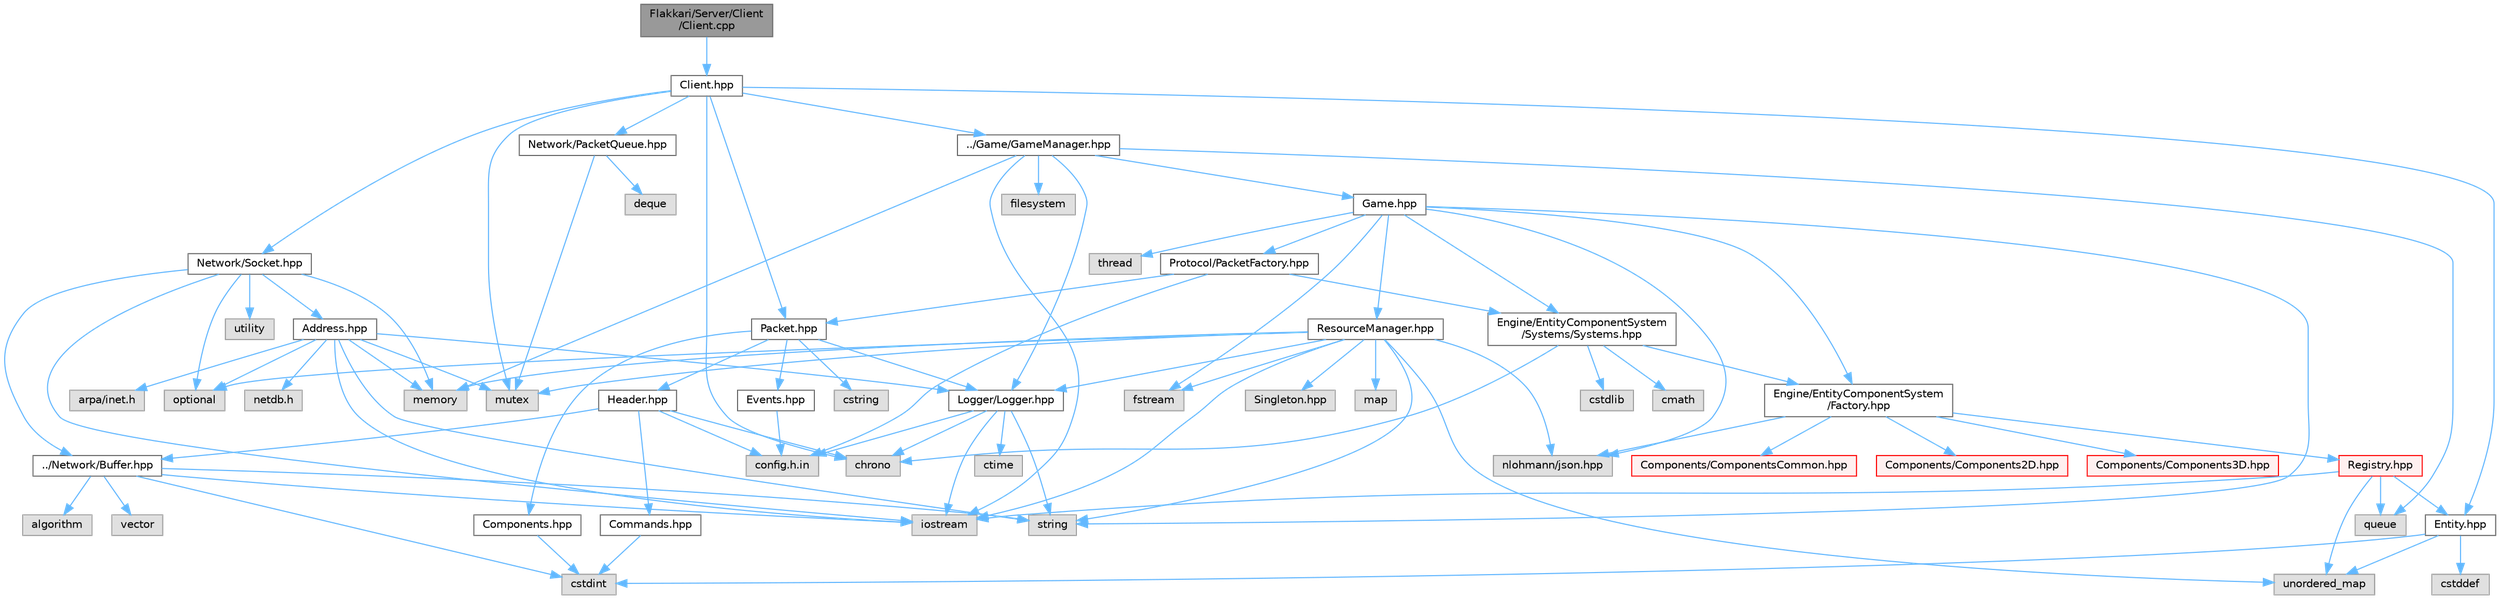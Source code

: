 digraph "Flakkari/Server/Client/Client.cpp"
{
 // LATEX_PDF_SIZE
  bgcolor="transparent";
  edge [fontname=Helvetica,fontsize=10,labelfontname=Helvetica,labelfontsize=10];
  node [fontname=Helvetica,fontsize=10,shape=box,height=0.2,width=0.4];
  Node1 [id="Node000001",label="Flakkari/Server/Client\l/Client.cpp",height=0.2,width=0.4,color="gray40", fillcolor="grey60", style="filled", fontcolor="black",tooltip=" "];
  Node1 -> Node2 [id="edge1_Node000001_Node000002",color="steelblue1",style="solid",tooltip=" "];
  Node2 [id="Node000002",label="Client.hpp",height=0.2,width=0.4,color="grey40", fillcolor="white", style="filled",URL="$d3/d8e/Client_8hpp.html",tooltip=" "];
  Node2 -> Node3 [id="edge2_Node000002_Node000003",color="steelblue1",style="solid",tooltip=" "];
  Node3 [id="Node000003",label="chrono",height=0.2,width=0.4,color="grey60", fillcolor="#E0E0E0", style="filled",tooltip=" "];
  Node2 -> Node4 [id="edge3_Node000002_Node000004",color="steelblue1",style="solid",tooltip=" "];
  Node4 [id="Node000004",label="mutex",height=0.2,width=0.4,color="grey60", fillcolor="#E0E0E0", style="filled",tooltip=" "];
  Node2 -> Node5 [id="edge4_Node000002_Node000005",color="steelblue1",style="solid",tooltip=" "];
  Node5 [id="Node000005",label="../Game/GameManager.hpp",height=0.2,width=0.4,color="grey40", fillcolor="white", style="filled",URL="$d6/d27/GameManager_8hpp.html",tooltip=" "];
  Node5 -> Node6 [id="edge5_Node000005_Node000006",color="steelblue1",style="solid",tooltip=" "];
  Node6 [id="Node000006",label="filesystem",height=0.2,width=0.4,color="grey60", fillcolor="#E0E0E0", style="filled",tooltip=" "];
  Node5 -> Node7 [id="edge6_Node000005_Node000007",color="steelblue1",style="solid",tooltip=" "];
  Node7 [id="Node000007",label="iostream",height=0.2,width=0.4,color="grey60", fillcolor="#E0E0E0", style="filled",tooltip=" "];
  Node5 -> Node8 [id="edge7_Node000005_Node000008",color="steelblue1",style="solid",tooltip=" "];
  Node8 [id="Node000008",label="memory",height=0.2,width=0.4,color="grey60", fillcolor="#E0E0E0", style="filled",tooltip=" "];
  Node5 -> Node9 [id="edge8_Node000005_Node000009",color="steelblue1",style="solid",tooltip=" "];
  Node9 [id="Node000009",label="queue",height=0.2,width=0.4,color="grey60", fillcolor="#E0E0E0", style="filled",tooltip=" "];
  Node5 -> Node10 [id="edge9_Node000005_Node000010",color="steelblue1",style="solid",tooltip=" "];
  Node10 [id="Node000010",label="Game.hpp",height=0.2,width=0.4,color="grey40", fillcolor="white", style="filled",URL="$d5/d4b/Game_8hpp.html",tooltip=" "];
  Node10 -> Node11 [id="edge10_Node000010_Node000011",color="steelblue1",style="solid",tooltip=" "];
  Node11 [id="Node000011",label="fstream",height=0.2,width=0.4,color="grey60", fillcolor="#E0E0E0", style="filled",tooltip=" "];
  Node10 -> Node12 [id="edge11_Node000010_Node000012",color="steelblue1",style="solid",tooltip=" "];
  Node12 [id="Node000012",label="nlohmann/json.hpp",height=0.2,width=0.4,color="grey60", fillcolor="#E0E0E0", style="filled",tooltip=" "];
  Node10 -> Node13 [id="edge12_Node000010_Node000013",color="steelblue1",style="solid",tooltip=" "];
  Node13 [id="Node000013",label="string",height=0.2,width=0.4,color="grey60", fillcolor="#E0E0E0", style="filled",tooltip=" "];
  Node10 -> Node14 [id="edge13_Node000010_Node000014",color="steelblue1",style="solid",tooltip=" "];
  Node14 [id="Node000014",label="thread",height=0.2,width=0.4,color="grey60", fillcolor="#E0E0E0", style="filled",tooltip=" "];
  Node10 -> Node15 [id="edge14_Node000010_Node000015",color="steelblue1",style="solid",tooltip=" "];
  Node15 [id="Node000015",label="Engine/EntityComponentSystem\l/Factory.hpp",height=0.2,width=0.4,color="grey40", fillcolor="white", style="filled",URL="$d5/d03/Factory_8hpp.html",tooltip=" "];
  Node15 -> Node12 [id="edge15_Node000015_Node000012",color="steelblue1",style="solid",tooltip=" "];
  Node15 -> Node16 [id="edge16_Node000015_Node000016",color="steelblue1",style="solid",tooltip=" "];
  Node16 [id="Node000016",label="Registry.hpp",height=0.2,width=0.4,color="red", fillcolor="#FFF0F0", style="filled",URL="$db/dd1/Registry_8hpp.html",tooltip=" "];
  Node16 -> Node17 [id="edge17_Node000016_Node000017",color="steelblue1",style="solid",tooltip=" "];
  Node17 [id="Node000017",label="Entity.hpp",height=0.2,width=0.4,color="grey40", fillcolor="white", style="filled",URL="$de/da6/Entity_8hpp.html",tooltip=" "];
  Node17 -> Node18 [id="edge18_Node000017_Node000018",color="steelblue1",style="solid",tooltip=" "];
  Node18 [id="Node000018",label="cstddef",height=0.2,width=0.4,color="grey60", fillcolor="#E0E0E0", style="filled",tooltip=" "];
  Node17 -> Node19 [id="edge19_Node000017_Node000019",color="steelblue1",style="solid",tooltip=" "];
  Node19 [id="Node000019",label="cstdint",height=0.2,width=0.4,color="grey60", fillcolor="#E0E0E0", style="filled",tooltip=" "];
  Node17 -> Node20 [id="edge20_Node000017_Node000020",color="steelblue1",style="solid",tooltip=" "];
  Node20 [id="Node000020",label="unordered_map",height=0.2,width=0.4,color="grey60", fillcolor="#E0E0E0", style="filled",tooltip=" "];
  Node16 -> Node7 [id="edge21_Node000016_Node000007",color="steelblue1",style="solid",tooltip=" "];
  Node16 -> Node9 [id="edge22_Node000016_Node000009",color="steelblue1",style="solid",tooltip=" "];
  Node16 -> Node20 [id="edge23_Node000016_Node000020",color="steelblue1",style="solid",tooltip=" "];
  Node15 -> Node31 [id="edge24_Node000015_Node000031",color="steelblue1",style="solid",tooltip=" "];
  Node31 [id="Node000031",label="Components/Components2D.hpp",height=0.2,width=0.4,color="red", fillcolor="#FFF0F0", style="filled",URL="$d0/d43/Components2D_8hpp.html",tooltip=" "];
  Node15 -> Node40 [id="edge25_Node000015_Node000040",color="steelblue1",style="solid",tooltip=" "];
  Node40 [id="Node000040",label="Components/Components3D.hpp",height=0.2,width=0.4,color="red", fillcolor="#FFF0F0", style="filled",URL="$df/d72/Components3D_8hpp.html",tooltip=" "];
  Node15 -> Node47 [id="edge26_Node000015_Node000047",color="steelblue1",style="solid",tooltip=" "];
  Node47 [id="Node000047",label="Components/ComponentsCommon.hpp",height=0.2,width=0.4,color="red", fillcolor="#FFF0F0", style="filled",URL="$d1/d37/ComponentsCommon_8hpp.html",tooltip=" "];
  Node10 -> Node62 [id="edge27_Node000010_Node000062",color="steelblue1",style="solid",tooltip=" "];
  Node62 [id="Node000062",label="Engine/EntityComponentSystem\l/Systems/Systems.hpp",height=0.2,width=0.4,color="grey40", fillcolor="white", style="filled",URL="$d8/d3d/Systems_8hpp.html",tooltip=" "];
  Node62 -> Node15 [id="edge28_Node000062_Node000015",color="steelblue1",style="solid",tooltip=" "];
  Node62 -> Node3 [id="edge29_Node000062_Node000003",color="steelblue1",style="solid",tooltip=" "];
  Node62 -> Node34 [id="edge30_Node000062_Node000034",color="steelblue1",style="solid",tooltip=" "];
  Node34 [id="Node000034",label="cmath",height=0.2,width=0.4,color="grey60", fillcolor="#E0E0E0", style="filled",tooltip=" "];
  Node62 -> Node63 [id="edge31_Node000062_Node000063",color="steelblue1",style="solid",tooltip=" "];
  Node63 [id="Node000063",label="cstdlib",height=0.2,width=0.4,color="grey60", fillcolor="#E0E0E0", style="filled",tooltip=" "];
  Node10 -> Node64 [id="edge32_Node000010_Node000064",color="steelblue1",style="solid",tooltip=" "];
  Node64 [id="Node000064",label="Protocol/PacketFactory.hpp",height=0.2,width=0.4,color="grey40", fillcolor="white", style="filled",URL="$d7/d61/PacketFactory_8hpp.html",tooltip=" "];
  Node64 -> Node35 [id="edge33_Node000064_Node000035",color="steelblue1",style="solid",tooltip=" "];
  Node35 [id="Node000035",label="config.h.in",height=0.2,width=0.4,color="grey60", fillcolor="#E0E0E0", style="filled",tooltip=" "];
  Node64 -> Node62 [id="edge34_Node000064_Node000062",color="steelblue1",style="solid",tooltip=" "];
  Node64 -> Node65 [id="edge35_Node000064_Node000065",color="steelblue1",style="solid",tooltip=" "];
  Node65 [id="Node000065",label="Packet.hpp",height=0.2,width=0.4,color="grey40", fillcolor="white", style="filled",URL="$db/d1b/Packet_8hpp.html",tooltip=" "];
  Node65 -> Node66 [id="edge36_Node000065_Node000066",color="steelblue1",style="solid",tooltip=" "];
  Node66 [id="Node000066",label="Components.hpp",height=0.2,width=0.4,color="grey40", fillcolor="white", style="filled",URL="$d1/d3b/Components_8hpp.html",tooltip=" "];
  Node66 -> Node19 [id="edge37_Node000066_Node000019",color="steelblue1",style="solid",tooltip=" "];
  Node65 -> Node67 [id="edge38_Node000065_Node000067",color="steelblue1",style="solid",tooltip=" "];
  Node67 [id="Node000067",label="Events.hpp",height=0.2,width=0.4,color="grey40", fillcolor="white", style="filled",URL="$d0/d4e/Events_8hpp.html",tooltip=" "];
  Node67 -> Node35 [id="edge39_Node000067_Node000035",color="steelblue1",style="solid",tooltip=" "];
  Node65 -> Node68 [id="edge40_Node000065_Node000068",color="steelblue1",style="solid",tooltip=" "];
  Node68 [id="Node000068",label="Header.hpp",height=0.2,width=0.4,color="grey40", fillcolor="white", style="filled",URL="$d4/d64/Header_8hpp.html",tooltip=" "];
  Node68 -> Node35 [id="edge41_Node000068_Node000035",color="steelblue1",style="solid",tooltip=" "];
  Node68 -> Node69 [id="edge42_Node000068_Node000069",color="steelblue1",style="solid",tooltip=" "];
  Node69 [id="Node000069",label="../Network/Buffer.hpp",height=0.2,width=0.4,color="grey40", fillcolor="white", style="filled",URL="$d8/d36/Buffer_8hpp.html",tooltip=" "];
  Node69 -> Node22 [id="edge43_Node000069_Node000022",color="steelblue1",style="solid",tooltip=" "];
  Node22 [id="Node000022",label="algorithm",height=0.2,width=0.4,color="grey60", fillcolor="#E0E0E0", style="filled",tooltip=" "];
  Node69 -> Node19 [id="edge44_Node000069_Node000019",color="steelblue1",style="solid",tooltip=" "];
  Node69 -> Node7 [id="edge45_Node000069_Node000007",color="steelblue1",style="solid",tooltip=" "];
  Node69 -> Node13 [id="edge46_Node000069_Node000013",color="steelblue1",style="solid",tooltip=" "];
  Node69 -> Node25 [id="edge47_Node000069_Node000025",color="steelblue1",style="solid",tooltip=" "];
  Node25 [id="Node000025",label="vector",height=0.2,width=0.4,color="grey60", fillcolor="#E0E0E0", style="filled",tooltip=" "];
  Node68 -> Node70 [id="edge48_Node000068_Node000070",color="steelblue1",style="solid",tooltip=" "];
  Node70 [id="Node000070",label="Commands.hpp",height=0.2,width=0.4,color="grey40", fillcolor="white", style="filled",URL="$dc/d4b/Commands_8hpp.html",tooltip=" "];
  Node70 -> Node19 [id="edge49_Node000070_Node000019",color="steelblue1",style="solid",tooltip=" "];
  Node68 -> Node3 [id="edge50_Node000068_Node000003",color="steelblue1",style="solid",tooltip=" "];
  Node65 -> Node71 [id="edge51_Node000065_Node000071",color="steelblue1",style="solid",tooltip=" "];
  Node71 [id="Node000071",label="Logger/Logger.hpp",height=0.2,width=0.4,color="grey40", fillcolor="white", style="filled",URL="$d9/d11/Logger_8hpp.html",tooltip=" "];
  Node71 -> Node35 [id="edge52_Node000071_Node000035",color="steelblue1",style="solid",tooltip=" "];
  Node71 -> Node3 [id="edge53_Node000071_Node000003",color="steelblue1",style="solid",tooltip=" "];
  Node71 -> Node72 [id="edge54_Node000071_Node000072",color="steelblue1",style="solid",tooltip=" "];
  Node72 [id="Node000072",label="ctime",height=0.2,width=0.4,color="grey60", fillcolor="#E0E0E0", style="filled",tooltip=" "];
  Node71 -> Node7 [id="edge55_Node000071_Node000007",color="steelblue1",style="solid",tooltip=" "];
  Node71 -> Node13 [id="edge56_Node000071_Node000013",color="steelblue1",style="solid",tooltip=" "];
  Node65 -> Node53 [id="edge57_Node000065_Node000053",color="steelblue1",style="solid",tooltip=" "];
  Node53 [id="Node000053",label="cstring",height=0.2,width=0.4,color="grey60", fillcolor="#E0E0E0", style="filled",tooltip=" "];
  Node10 -> Node73 [id="edge58_Node000010_Node000073",color="steelblue1",style="solid",tooltip=" "];
  Node73 [id="Node000073",label="ResourceManager.hpp",height=0.2,width=0.4,color="grey40", fillcolor="white", style="filled",URL="$db/d16/ResourceManager_8hpp.html",tooltip=" "];
  Node73 -> Node74 [id="edge59_Node000073_Node000074",color="steelblue1",style="solid",tooltip=" "];
  Node74 [id="Node000074",label="Singleton.hpp",height=0.2,width=0.4,color="grey60", fillcolor="#E0E0E0", style="filled",tooltip=" "];
  Node73 -> Node11 [id="edge60_Node000073_Node000011",color="steelblue1",style="solid",tooltip=" "];
  Node73 -> Node7 [id="edge61_Node000073_Node000007",color="steelblue1",style="solid",tooltip=" "];
  Node73 -> Node75 [id="edge62_Node000073_Node000075",color="steelblue1",style="solid",tooltip=" "];
  Node75 [id="Node000075",label="map",height=0.2,width=0.4,color="grey60", fillcolor="#E0E0E0", style="filled",tooltip=" "];
  Node73 -> Node8 [id="edge63_Node000073_Node000008",color="steelblue1",style="solid",tooltip=" "];
  Node73 -> Node4 [id="edge64_Node000073_Node000004",color="steelblue1",style="solid",tooltip=" "];
  Node73 -> Node12 [id="edge65_Node000073_Node000012",color="steelblue1",style="solid",tooltip=" "];
  Node73 -> Node23 [id="edge66_Node000073_Node000023",color="steelblue1",style="solid",tooltip=" "];
  Node23 [id="Node000023",label="optional",height=0.2,width=0.4,color="grey60", fillcolor="#E0E0E0", style="filled",tooltip=" "];
  Node73 -> Node13 [id="edge67_Node000073_Node000013",color="steelblue1",style="solid",tooltip=" "];
  Node73 -> Node20 [id="edge68_Node000073_Node000020",color="steelblue1",style="solid",tooltip=" "];
  Node73 -> Node71 [id="edge69_Node000073_Node000071",color="steelblue1",style="solid",tooltip=" "];
  Node5 -> Node71 [id="edge70_Node000005_Node000071",color="steelblue1",style="solid",tooltip=" "];
  Node2 -> Node17 [id="edge71_Node000002_Node000017",color="steelblue1",style="solid",tooltip=" "];
  Node2 -> Node76 [id="edge72_Node000002_Node000076",color="steelblue1",style="solid",tooltip=" "];
  Node76 [id="Node000076",label="Network/PacketQueue.hpp",height=0.2,width=0.4,color="grey40", fillcolor="white", style="filled",URL="$d3/dd3/PacketQueue_8hpp.html",tooltip=" "];
  Node76 -> Node77 [id="edge73_Node000076_Node000077",color="steelblue1",style="solid",tooltip=" "];
  Node77 [id="Node000077",label="deque",height=0.2,width=0.4,color="grey60", fillcolor="#E0E0E0", style="filled",tooltip=" "];
  Node76 -> Node4 [id="edge74_Node000076_Node000004",color="steelblue1",style="solid",tooltip=" "];
  Node2 -> Node78 [id="edge75_Node000002_Node000078",color="steelblue1",style="solid",tooltip=" "];
  Node78 [id="Node000078",label="Network/Socket.hpp",height=0.2,width=0.4,color="grey40", fillcolor="white", style="filled",URL="$dd/df5/Socket_8hpp.html",tooltip=" "];
  Node78 -> Node79 [id="edge76_Node000078_Node000079",color="steelblue1",style="solid",tooltip=" "];
  Node79 [id="Node000079",label="Address.hpp",height=0.2,width=0.4,color="grey40", fillcolor="white", style="filled",URL="$d4/d47/Address_8hpp.html",tooltip=" "];
  Node79 -> Node80 [id="edge77_Node000079_Node000080",color="steelblue1",style="solid",tooltip=" "];
  Node80 [id="Node000080",label="arpa/inet.h",height=0.2,width=0.4,color="grey60", fillcolor="#E0E0E0", style="filled",tooltip=" "];
  Node79 -> Node81 [id="edge78_Node000079_Node000081",color="steelblue1",style="solid",tooltip=" "];
  Node81 [id="Node000081",label="netdb.h",height=0.2,width=0.4,color="grey60", fillcolor="#E0E0E0", style="filled",tooltip=" "];
  Node79 -> Node7 [id="edge79_Node000079_Node000007",color="steelblue1",style="solid",tooltip=" "];
  Node79 -> Node8 [id="edge80_Node000079_Node000008",color="steelblue1",style="solid",tooltip=" "];
  Node79 -> Node4 [id="edge81_Node000079_Node000004",color="steelblue1",style="solid",tooltip=" "];
  Node79 -> Node23 [id="edge82_Node000079_Node000023",color="steelblue1",style="solid",tooltip=" "];
  Node79 -> Node13 [id="edge83_Node000079_Node000013",color="steelblue1",style="solid",tooltip=" "];
  Node79 -> Node71 [id="edge84_Node000079_Node000071",color="steelblue1",style="solid",tooltip=" "];
  Node78 -> Node69 [id="edge85_Node000078_Node000069",color="steelblue1",style="solid",tooltip=" "];
  Node78 -> Node7 [id="edge86_Node000078_Node000007",color="steelblue1",style="solid",tooltip=" "];
  Node78 -> Node8 [id="edge87_Node000078_Node000008",color="steelblue1",style="solid",tooltip=" "];
  Node78 -> Node23 [id="edge88_Node000078_Node000023",color="steelblue1",style="solid",tooltip=" "];
  Node78 -> Node82 [id="edge89_Node000078_Node000082",color="steelblue1",style="solid",tooltip=" "];
  Node82 [id="Node000082",label="utility",height=0.2,width=0.4,color="grey60", fillcolor="#E0E0E0", style="filled",tooltip=" "];
  Node2 -> Node65 [id="edge90_Node000002_Node000065",color="steelblue1",style="solid",tooltip=" "];
}
